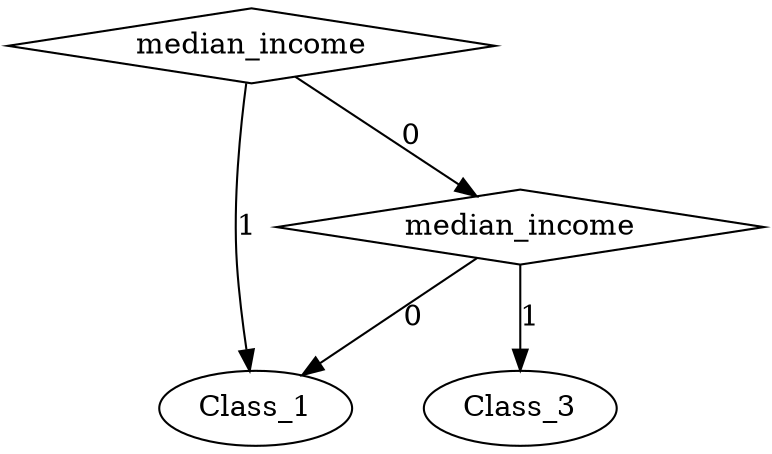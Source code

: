 digraph {
node [label=Class_3,style=""] Class_3
node [label=Class_1,style=""] Class_1
node [label=Class_1,style=""] Class_1
node [label=median_income,shape="diamond",style=""] 1
node [label=median_income,shape="diamond",style=""] 0

1 -> Class_3 [label="1"]
1 -> Class_1 [label="0"]
0 -> Class_1 [label="1"]
0 -> 1 [label="0"]
}
